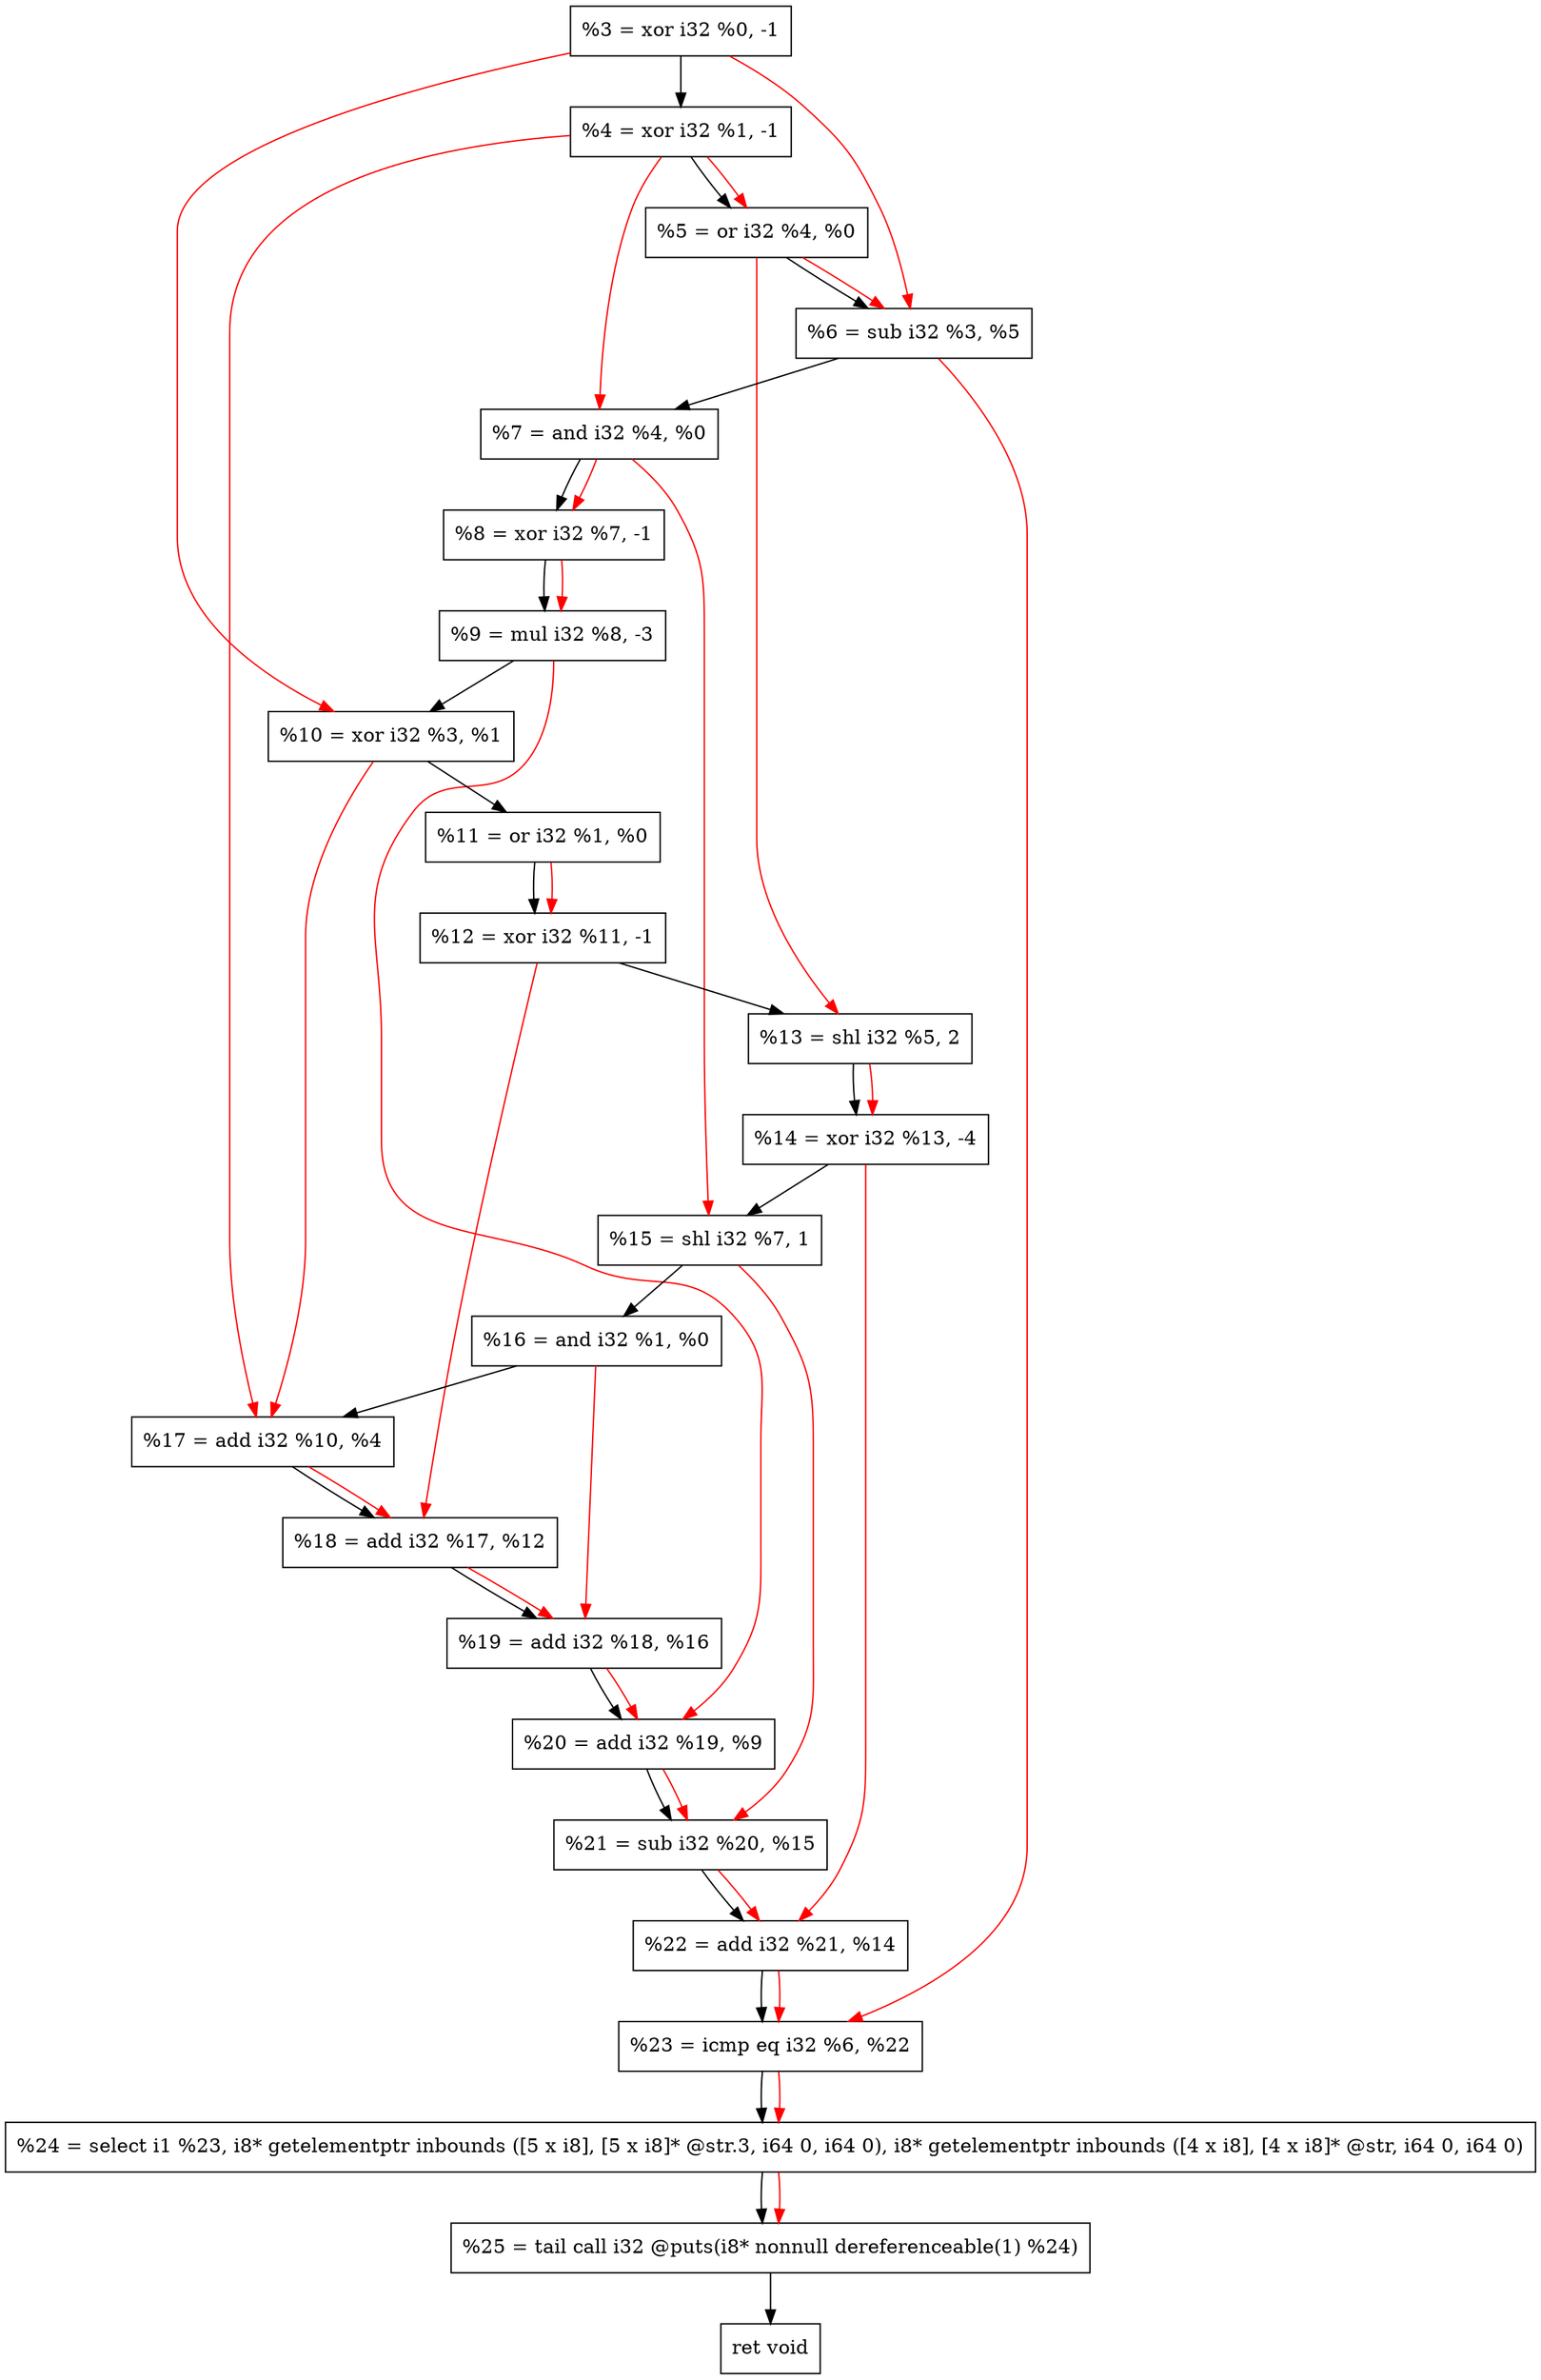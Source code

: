 digraph "DFG for'crackme' function" {
	Node0x15ffaf0[shape=record, label="  %3 = xor i32 %0, -1"];
	Node0x15ffb60[shape=record, label="  %4 = xor i32 %1, -1"];
	Node0x15ffc20[shape=record, label="  %5 = or i32 %4, %0"];
	Node0x15ffc90[shape=record, label="  %6 = sub i32 %3, %5"];
	Node0x15ffd00[shape=record, label="  %7 = and i32 %4, %0"];
	Node0x15ffd70[shape=record, label="  %8 = xor i32 %7, -1"];
	Node0x15ffde0[shape=record, label="  %9 = mul i32 %8, -3"];
	Node0x15ffe50[shape=record, label="  %10 = xor i32 %3, %1"];
	Node0x15ffec0[shape=record, label="  %11 = or i32 %1, %0"];
	Node0x15fff30[shape=record, label="  %12 = xor i32 %11, -1"];
	Node0x15fffd0[shape=record, label="  %13 = shl i32 %5, 2"];
	Node0x1600070[shape=record, label="  %14 = xor i32 %13, -4"];
	Node0x1600110[shape=record, label="  %15 = shl i32 %7, 1"];
	Node0x1600180[shape=record, label="  %16 = and i32 %1, %0"];
	Node0x16001f0[shape=record, label="  %17 = add i32 %10, %4"];
	Node0x1600260[shape=record, label="  %18 = add i32 %17, %12"];
	Node0x16002d0[shape=record, label="  %19 = add i32 %18, %16"];
	Node0x1600340[shape=record, label="  %20 = add i32 %19, %9"];
	Node0x16003b0[shape=record, label="  %21 = sub i32 %20, %15"];
	Node0x1600420[shape=record, label="  %22 = add i32 %21, %14"];
	Node0x1600490[shape=record, label="  %23 = icmp eq i32 %6, %22"];
	Node0x15a0268[shape=record, label="  %24 = select i1 %23, i8* getelementptr inbounds ([5 x i8], [5 x i8]* @str.3, i64 0, i64 0), i8* getelementptr inbounds ([4 x i8], [4 x i8]* @str, i64 0, i64 0)"];
	Node0x1600930[shape=record, label="  %25 = tail call i32 @puts(i8* nonnull dereferenceable(1) %24)"];
	Node0x1600980[shape=record, label="  ret void"];
	Node0x15ffaf0 -> Node0x15ffb60;
	Node0x15ffb60 -> Node0x15ffc20;
	Node0x15ffc20 -> Node0x15ffc90;
	Node0x15ffc90 -> Node0x15ffd00;
	Node0x15ffd00 -> Node0x15ffd70;
	Node0x15ffd70 -> Node0x15ffde0;
	Node0x15ffde0 -> Node0x15ffe50;
	Node0x15ffe50 -> Node0x15ffec0;
	Node0x15ffec0 -> Node0x15fff30;
	Node0x15fff30 -> Node0x15fffd0;
	Node0x15fffd0 -> Node0x1600070;
	Node0x1600070 -> Node0x1600110;
	Node0x1600110 -> Node0x1600180;
	Node0x1600180 -> Node0x16001f0;
	Node0x16001f0 -> Node0x1600260;
	Node0x1600260 -> Node0x16002d0;
	Node0x16002d0 -> Node0x1600340;
	Node0x1600340 -> Node0x16003b0;
	Node0x16003b0 -> Node0x1600420;
	Node0x1600420 -> Node0x1600490;
	Node0x1600490 -> Node0x15a0268;
	Node0x15a0268 -> Node0x1600930;
	Node0x1600930 -> Node0x1600980;
edge [color=red]
	Node0x15ffb60 -> Node0x15ffc20;
	Node0x15ffaf0 -> Node0x15ffc90;
	Node0x15ffc20 -> Node0x15ffc90;
	Node0x15ffb60 -> Node0x15ffd00;
	Node0x15ffd00 -> Node0x15ffd70;
	Node0x15ffd70 -> Node0x15ffde0;
	Node0x15ffaf0 -> Node0x15ffe50;
	Node0x15ffec0 -> Node0x15fff30;
	Node0x15ffc20 -> Node0x15fffd0;
	Node0x15fffd0 -> Node0x1600070;
	Node0x15ffd00 -> Node0x1600110;
	Node0x15ffe50 -> Node0x16001f0;
	Node0x15ffb60 -> Node0x16001f0;
	Node0x16001f0 -> Node0x1600260;
	Node0x15fff30 -> Node0x1600260;
	Node0x1600260 -> Node0x16002d0;
	Node0x1600180 -> Node0x16002d0;
	Node0x16002d0 -> Node0x1600340;
	Node0x15ffde0 -> Node0x1600340;
	Node0x1600340 -> Node0x16003b0;
	Node0x1600110 -> Node0x16003b0;
	Node0x16003b0 -> Node0x1600420;
	Node0x1600070 -> Node0x1600420;
	Node0x15ffc90 -> Node0x1600490;
	Node0x1600420 -> Node0x1600490;
	Node0x1600490 -> Node0x15a0268;
	Node0x15a0268 -> Node0x1600930;
}
